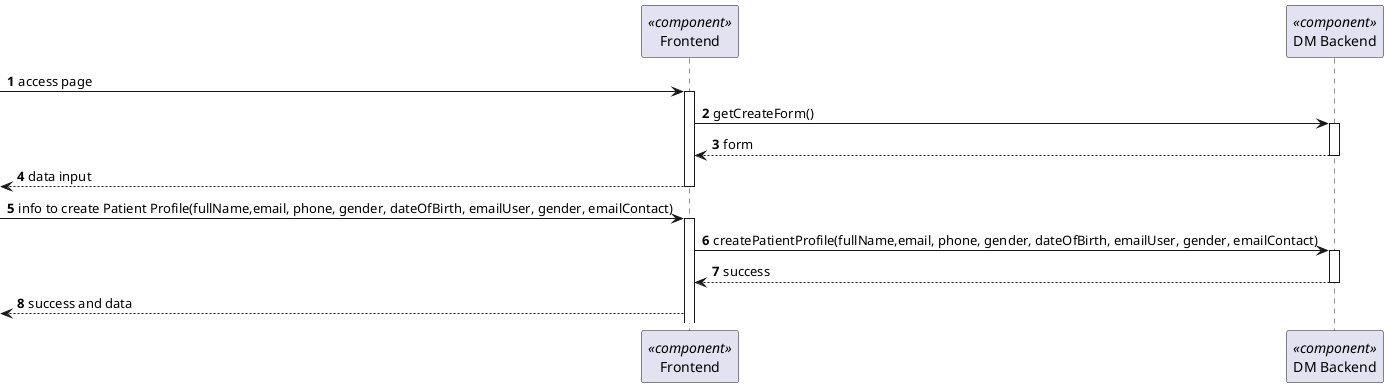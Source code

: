 @startuml 5.1.8
skinparam packageStyle rectangle
skinparam shadowing false

autonumber

participant "Frontend" as FE <<component>>
participant "DM Backend" as BE <<component>>



 -> FE: access page
activate FE
FE -> BE: getCreateForm()
activate BE
BE --> FE: form
deactivate BE
<-- FE   : data input
deactivate FE
-> FE : info to create Patient Profile(fullName,email, phone, gender, dateOfBirth, emailUser, gender, emailContact)
activate FE
FE -> BE : createPatientProfile(fullName,email, phone, gender, dateOfBirth, emailUser, gender, emailContact)
activate BE
BE --> FE: success
deactivate BE

<-- FE   : success and data


@enduml